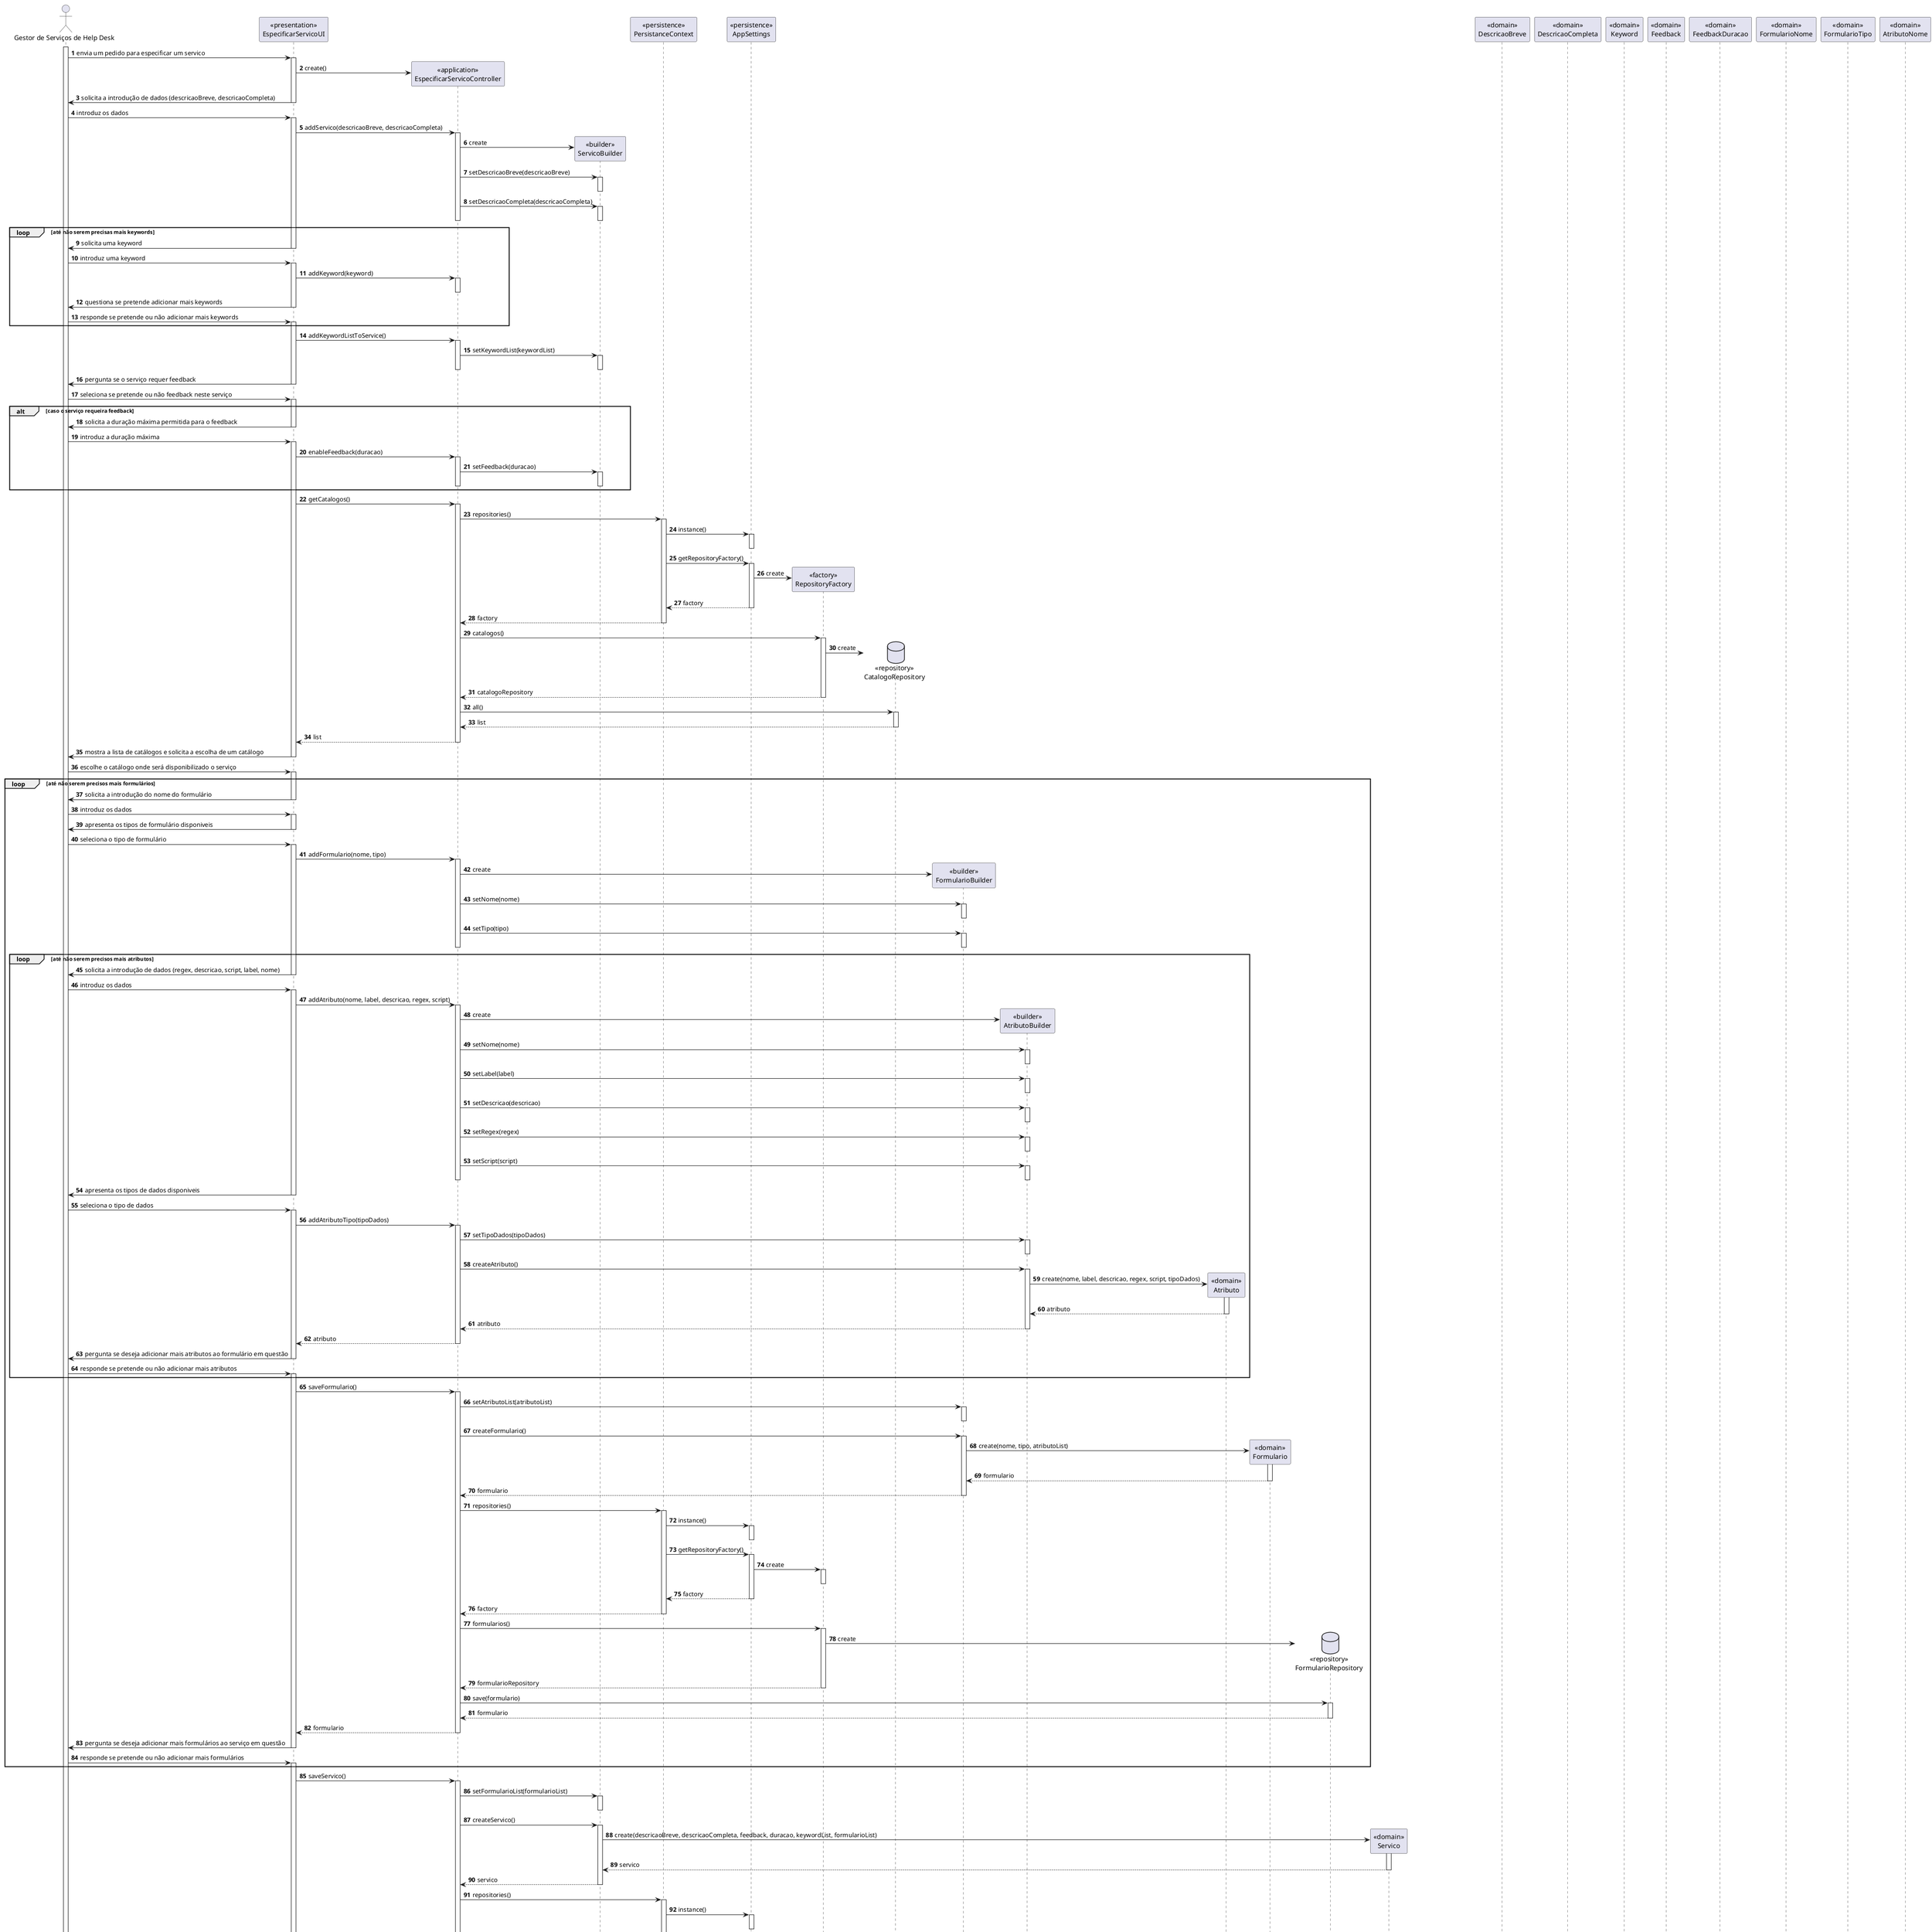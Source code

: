 @startuml
autonumber
hide footbox

actor "Gestor de Serviços de Help Desk" as GSH

participant "<<presentation>>\nEspecificarServicoUI" as UI
participant "<<application>>\nEspecificarServicoController" as CTRL
participant "<<builder>>\nServicoBuilder" as SBD
participant "<<persistence>>\nPersistanceContext" as PC
participant "<<persistence>>\nAppSettings" as AS
participant "<<factory>>\nRepositoryFactory" as RF
database "<<repository>>\nCatalogoRepository" as CR
participant "<<builder>>\nFormularioBuilder" as FBD
participant "<<builder>>\nAtributoBuilder" as ABD
participant "<<domain>>\nAtributo" as A
participant "<<domain>>\nFormulario" as F
database "<<repository>>\nFormularioRepository" as FR
participant "<<domain>>\nServico" as S
database "<<repository>>\nServicoRepository" as SR
participant "<<domain>>\nDescricaoBreve" as DB
participant "<<domain>>\nDescricaoCompleta" as DC
participant "<<domain>>\nKeyword" as KW
participant "<<domain>>\nFeedback" as FB
participant "<<domain>>\nFeedbackDuracao" as FD
participant "<<domain>>\nFormularioNome" as FM
participant "<<domain>>\nFormularioTipo" as FT
participant "<<domain>>\nAtributoNome" as AN
participant "<<domain>>\nAtributoLabel" as AL
participant "<<domain>>\nAtributoDescricao" as AD
participant "<<domain>>\nAtributoRegex" as AR
participant "<<domain>>\nAtributoScript" as ASC
participant "<<domain>>\nAtributoTipoDados" as ATD


activate GSH

GSH -> UI : envia um pedido para especificar um servico
activate UI
UI -> CTRL** : create()
UI -> GSH : solicita a introdução de dados (descricaoBreve, descricaoCompleta)
deactivate UI

GSH -> UI : introduz os dados
activate UI

UI -> CTRL : addServico(descricaoBreve, descricaoCompleta)
activate CTRL

CTRL -> SBD** : create
CTRL -> SBD : setDescricaoBreve(descricaoBreve)
activate SBD
deactivate SBD
CTRL -> SBD : setDescricaoCompleta(descricaoCompleta)
activate SBD
deactivate SBD
deactivate CTRL

loop até não serem precisas mais keywords
UI -> GSH : solicita uma keyword
deactivate UI

GSH -> UI : introduz uma keyword
activate UI

UI -> CTRL : addKeyword(keyword)
activate CTRL
deactivate CTRL

UI -> GSH : questiona se pretende adicionar mais keywords
deactivate UI

GSH -> UI : responde se pretende ou não adicionar mais keywords
activate UI
end

UI -> CTRL : addKeywordListToService()
activate CTRL

CTRL -> SBD : setKeywordList(keywordList)
activate SBD
deactivate SBD
deactivate CTRL

UI -> GSH : pergunta se o serviço requer feedback
deactivate UI

GSH -> UI : seleciona se pretende ou não feedback neste serviço
activate UI

alt caso o serviço requeira feedback

UI -> GSH : solicita a duração máxima permitida para o feedback
deactivate UI

GSH -> UI : introduz a duração máxima
activate UI

UI -> CTRL : enableFeedback(duracao)
activate CTRL

CTRL -> SBD : setFeedback(duracao)
activate SBD
deactivate SBD
deactivate CTRL

end

UI -> CTRL : getCatalogos()
activate CTRL

CTRL -> PC : repositories()
activate PC

PC -> AS : instance()
activate AS
deactivate AS

PC -> AS : getRepositoryFactory()
activate AS

AS -> RF** : create
AS --> PC : factory
deactivate AS

PC --> CTRL : factory
deactivate PC

CTRL -> RF : catalogos()
activate RF

RF -> CR** : create
RF --> CTRL : catalogoRepository
deactivate RF

CTRL -> CR : all()
activate CR
CR --> CTRL : list
deactivate CR

CTRL --> UI : list
deactivate CTRL

UI -> GSH : mostra a lista de catálogos e solicita a escolha de um catálogo
deactivate UI

GSH -> UI : escolhe o catálogo onde será disponibilizado o serviço
activate UI

loop até não serem precisos mais formulários
UI -> GSH : solicita a introdução do nome do formulário
deactivate UI

GSH -> UI : introduz os dados
activate UI

UI -> GSH : apresenta os tipos de formulário disponiveis
deactivate UI

GSH -> UI : seleciona o tipo de formulário
activate UI

UI -> CTRL : addFormulario(nome, tipo)
activate CTRL

CTRL -> FBD** : create
CTRL -> FBD : setNome(nome)
activate FBD
deactivate FBD

CTRL -> FBD : setTipo(tipo)
activate FBD
deactivate FBD
deactivate CTRL

loop até não serem precisos mais atributos
UI -> GSH : solicita a introdução de dados (regex, descricao, script, label, nome)
deactivate UI

GSH -> UI : introduz os dados
activate UI

UI -> CTRL : addAtributo(nome, label, descricao, regex, script)
activate CTRL

CTRL -> ABD** : create
CTRL -> ABD : setNome(nome)
activate ABD
deactivate ABD

CTRL -> ABD : setLabel(label)
activate ABD
deactivate ABD

CTRL -> ABD : setDescricao(descricao)
activate ABD
deactivate ABD

CTRL -> ABD : setRegex(regex)
activate ABD
deactivate ABD

CTRL -> ABD : setScript(script)
activate ABD
deactivate ABD
deactivate CTRL

UI -> GSH : apresenta os tipos de dados disponiveis
deactivate UI

GSH -> UI : seleciona o tipo de dados
activate UI

UI -> CTRL : addAtributoTipo(tipoDados)
activate CTRL

CTRL -> ABD : setTipoDados(tipoDados)
activate ABD
deactivate ABD

CTRL -> ABD : createAtributo()
activate ABD

ABD -> A** : create(nome, label, descricao, regex, script, tipoDados)
activate A

A --> ABD : atributo
deactivate A

ABD --> CTRL : atributo
deactivate ABD

CTRL --> UI : atributo
deactivate CTRL

UI -> GSH : pergunta se deseja adicionar mais atributos ao formulário em questão
deactivate UI

GSH -> UI : responde se pretende ou não adicionar mais atributos
activate UI
end

UI -> CTRL : saveFormulario()
activate CTRL

CTRL -> FBD : setAtributoList(atributoList)
activate FBD
deactivate FBD

CTRL -> FBD : createFormulario()
activate FBD

FBD -> F** : create(nome, tipo, atributoList)
activate F

F --> FBD : formulario
deactivate F

FBD --> CTRL : formulario
deactivate FBD

CTRL -> PC : repositories()
activate PC

PC -> AS : instance()
activate AS
deactivate AS

PC -> AS : getRepositoryFactory()
activate AS

AS -> RF : create
activate RF
deactivate RF
AS --> PC : factory
deactivate AS

PC --> CTRL : factory
deactivate PC

CTRL -> RF : formularios()
activate RF

RF -> FR** : create
RF --> CTRL : formularioRepository
deactivate RF

CTRL -> FR : save(formulario)
activate FR
FR --> CTRL : formulario
deactivate FR

CTRL --> UI : formulario
deactivate CTRL

UI -> GSH : pergunta se deseja adicionar mais formulários ao serviço em questão
deactivate UI

GSH -> UI : responde se pretende ou não adicionar mais formulários
activate UI
end

UI -> CTRL : saveServico()
activate CTRL

CTRL -> SBD : setFormularioList(formularioList)
activate SBD
deactivate SBD

CTRL -> SBD : createServico()
activate SBD

SBD -> S** : create(descricaoBreve, descricaoCompleta, feedback, duracao, keywordList, formularioList)
activate S

S --> SBD : servico
deactivate S

SBD --> CTRL : servico
deactivate SBD

CTRL -> PC : repositories()
activate PC

PC -> AS : instance()
activate AS
deactivate AS

PC -> AS : getRepositoryFactory()
activate AS

AS -> RF : create
activate RF
deactivate RF
AS --> PC : factory
deactivate AS

PC --> CTRL : factory
deactivate PC

CTRL -> RF : servicos()
activate RF

RF -> SR** : create
RF --> CTRL : servicoRepository
deactivate RF

CTRL -> SR : save(servico)
activate SR
SR --> CTRL : servico
deactivate SR

CTRL --> UI : servico
deactivate CTRL

UI -> GSH : valida, apresenta os dados do servico e solicita uma confirmação
deactivate UI

GSH -> UI : confirma
activate UI
UI -> GSH : regista o servico e informa do sucesso da operação
deactivate UI
deactivate UI
deactivate GSH

@enduml
